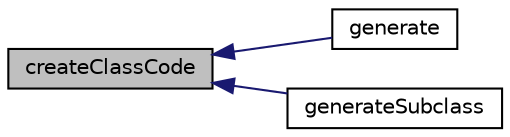 digraph "createClassCode"
{
  edge [fontname="Helvetica",fontsize="10",labelfontname="Helvetica",labelfontsize="10"];
  node [fontname="Helvetica",fontsize="10",shape=record];
  rankdir="LR";
  Node1 [label="createClassCode",height=0.2,width=0.4,color="black", fillcolor="grey75", style="filled" fontcolor="black"];
  Node1 -> Node2 [dir="back",color="midnightblue",fontsize="10",style="solid",fontname="Helvetica"];
  Node2 [label="generate",height=0.2,width=0.4,color="black", fillcolor="white", style="filled",URL="$class_mock_generator.html#a58c9af251107a8b76c3575463e6d4ffc"];
  Node1 -> Node3 [dir="back",color="midnightblue",fontsize="10",style="solid",fontname="Helvetica"];
  Node3 [label="generateSubclass",height=0.2,width=0.4,color="black", fillcolor="white", style="filled",URL="$class_mock_generator.html#a52520f8800596717188ebf3f76b071c0"];
}

